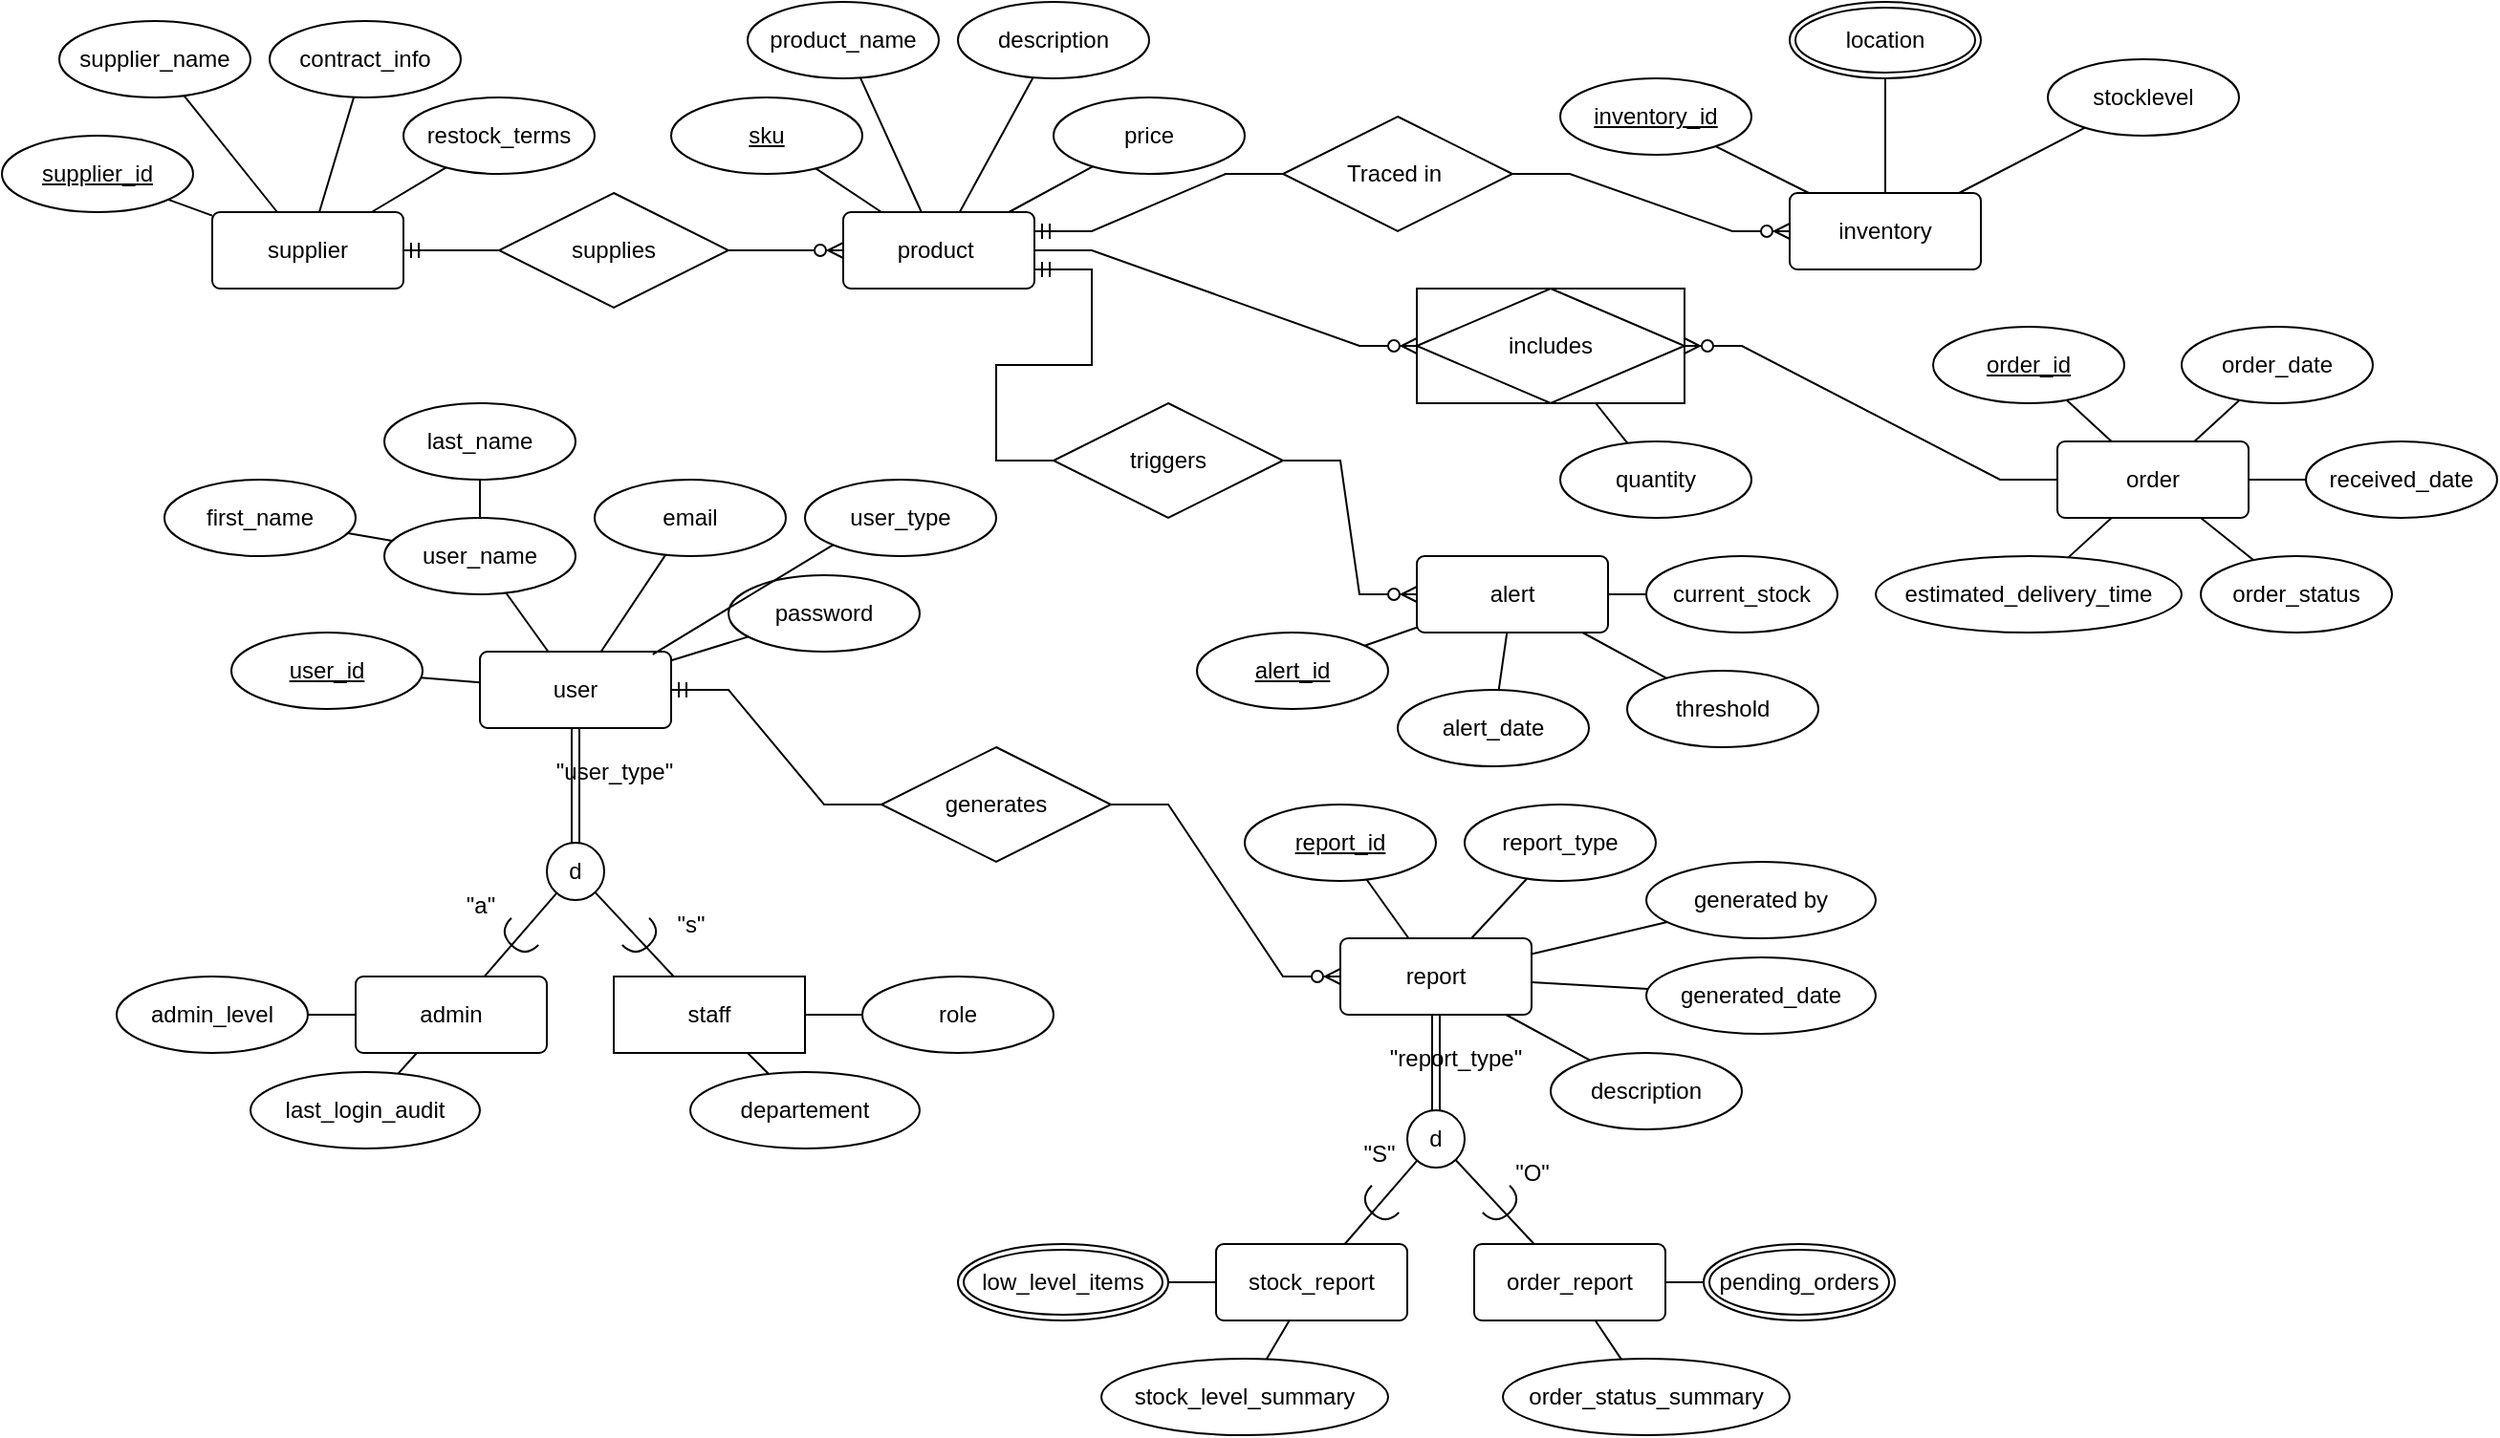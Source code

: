 <mxfile version="26.2.14" pages="2">
  <diagram id="R2lEEEUBdFMjLlhIrx00" name="Page-1">
    <mxGraphModel dx="1042" dy="562" grid="1" gridSize="10" guides="1" tooltips="1" connect="1" arrows="1" fold="1" page="1" pageScale="1" pageWidth="850" pageHeight="1100" math="0" shadow="0" extFonts="Permanent Marker^https://fonts.googleapis.com/css?family=Permanent+Marker">
      <root>
        <mxCell id="0" />
        <mxCell id="1" parent="0" />
        <mxCell id="kpRRObtWZ08FrJw_qzPq-1" value="product&amp;nbsp;" style="rounded=1;arcSize=10;whiteSpace=wrap;html=1;align=center;" parent="1" vertex="1">
          <mxGeometry x="680" y="220" width="100" height="40" as="geometry" />
        </mxCell>
        <mxCell id="kpRRObtWZ08FrJw_qzPq-3" value="product_name" style="ellipse;whiteSpace=wrap;html=1;align=center;" parent="1" vertex="1">
          <mxGeometry x="630" y="110" width="100" height="40" as="geometry" />
        </mxCell>
        <mxCell id="kpRRObtWZ08FrJw_qzPq-7" value="" style="endArrow=none;html=1;rounded=0;" parent="1" source="kpRRObtWZ08FrJw_qzPq-1" target="kpRRObtWZ08FrJw_qzPq-3" edge="1">
          <mxGeometry relative="1" as="geometry">
            <mxPoint x="750" y="390" as="sourcePoint" />
            <mxPoint x="910" y="390" as="targetPoint" />
          </mxGeometry>
        </mxCell>
        <mxCell id="kpRRObtWZ08FrJw_qzPq-9" value="description" style="ellipse;whiteSpace=wrap;html=1;align=center;" parent="1" vertex="1">
          <mxGeometry x="740" y="110" width="100" height="40" as="geometry" />
        </mxCell>
        <mxCell id="kpRRObtWZ08FrJw_qzPq-10" value="" style="endArrow=none;html=1;rounded=0;" parent="1" source="kpRRObtWZ08FrJw_qzPq-1" target="kpRRObtWZ08FrJw_qzPq-9" edge="1">
          <mxGeometry relative="1" as="geometry">
            <mxPoint x="860" y="360" as="sourcePoint" />
            <mxPoint x="1020" y="360" as="targetPoint" />
          </mxGeometry>
        </mxCell>
        <mxCell id="kpRRObtWZ08FrJw_qzPq-11" value="price" style="ellipse;whiteSpace=wrap;html=1;align=center;" parent="1" vertex="1">
          <mxGeometry x="790" y="160" width="100" height="40" as="geometry" />
        </mxCell>
        <mxCell id="kpRRObtWZ08FrJw_qzPq-12" value="" style="endArrow=none;html=1;rounded=0;" parent="1" source="kpRRObtWZ08FrJw_qzPq-1" target="kpRRObtWZ08FrJw_qzPq-11" edge="1">
          <mxGeometry relative="1" as="geometry">
            <mxPoint x="880" y="350" as="sourcePoint" />
            <mxPoint x="1040" y="350" as="targetPoint" />
          </mxGeometry>
        </mxCell>
        <mxCell id="kpRRObtWZ08FrJw_qzPq-13" value="inventory" style="rounded=1;arcSize=10;whiteSpace=wrap;html=1;align=center;" parent="1" vertex="1">
          <mxGeometry x="1175" y="210" width="100" height="40" as="geometry" />
        </mxCell>
        <mxCell id="kpRRObtWZ08FrJw_qzPq-14" value="inventory_id" style="ellipse;whiteSpace=wrap;html=1;align=center;fontStyle=4;" parent="1" vertex="1">
          <mxGeometry x="1055" y="150" width="100" height="40" as="geometry" />
        </mxCell>
        <mxCell id="kpRRObtWZ08FrJw_qzPq-15" value="" style="endArrow=none;html=1;rounded=0;" parent="1" source="kpRRObtWZ08FrJw_qzPq-13" target="kpRRObtWZ08FrJw_qzPq-14" edge="1">
          <mxGeometry relative="1" as="geometry">
            <mxPoint x="975" y="330" as="sourcePoint" />
            <mxPoint x="1135" y="330" as="targetPoint" />
          </mxGeometry>
        </mxCell>
        <mxCell id="kpRRObtWZ08FrJw_qzPq-16" value="location" style="ellipse;shape=doubleEllipse;margin=3;whiteSpace=wrap;html=1;align=center;" parent="1" vertex="1">
          <mxGeometry x="1175" y="110" width="100" height="40" as="geometry" />
        </mxCell>
        <mxCell id="kpRRObtWZ08FrJw_qzPq-17" value="" style="endArrow=none;html=1;rounded=0;" parent="1" source="kpRRObtWZ08FrJw_qzPq-13" target="kpRRObtWZ08FrJw_qzPq-16" edge="1">
          <mxGeometry relative="1" as="geometry">
            <mxPoint x="905" y="320" as="sourcePoint" />
            <mxPoint x="1065" y="320" as="targetPoint" />
          </mxGeometry>
        </mxCell>
        <mxCell id="kpRRObtWZ08FrJw_qzPq-18" value="stocklevel" style="ellipse;whiteSpace=wrap;html=1;align=center;" parent="1" vertex="1">
          <mxGeometry x="1310" y="140" width="100" height="40" as="geometry" />
        </mxCell>
        <mxCell id="kpRRObtWZ08FrJw_qzPq-19" value="" style="endArrow=none;html=1;rounded=0;" parent="1" source="kpRRObtWZ08FrJw_qzPq-13" target="kpRRObtWZ08FrJw_qzPq-18" edge="1">
          <mxGeometry relative="1" as="geometry">
            <mxPoint x="1095" y="330" as="sourcePoint" />
            <mxPoint x="1365" y="160" as="targetPoint" />
          </mxGeometry>
        </mxCell>
        <mxCell id="kpRRObtWZ08FrJw_qzPq-20" value="supplier" style="rounded=1;arcSize=10;whiteSpace=wrap;html=1;align=center;" parent="1" vertex="1">
          <mxGeometry x="350" y="220" width="100" height="40" as="geometry" />
        </mxCell>
        <mxCell id="kpRRObtWZ08FrJw_qzPq-21" value="supplier_id" style="ellipse;whiteSpace=wrap;html=1;align=center;fontStyle=4;" parent="1" vertex="1">
          <mxGeometry x="240" y="180" width="100" height="40" as="geometry" />
        </mxCell>
        <mxCell id="kpRRObtWZ08FrJw_qzPq-22" value="supplier_name" style="ellipse;whiteSpace=wrap;html=1;align=center;" parent="1" vertex="1">
          <mxGeometry x="270" y="120" width="100" height="40" as="geometry" />
        </mxCell>
        <mxCell id="kpRRObtWZ08FrJw_qzPq-24" value="contract_info" style="ellipse;whiteSpace=wrap;html=1;align=center;" parent="1" vertex="1">
          <mxGeometry x="380" y="120" width="100" height="40" as="geometry" />
        </mxCell>
        <mxCell id="kpRRObtWZ08FrJw_qzPq-25" value="" style="endArrow=none;html=1;rounded=0;" parent="1" source="kpRRObtWZ08FrJw_qzPq-20" target="kpRRObtWZ08FrJw_qzPq-24" edge="1">
          <mxGeometry relative="1" as="geometry">
            <mxPoint x="430" y="310" as="sourcePoint" />
            <mxPoint x="590" y="310" as="targetPoint" />
          </mxGeometry>
        </mxCell>
        <mxCell id="kpRRObtWZ08FrJw_qzPq-26" value="" style="endArrow=none;html=1;rounded=0;" parent="1" source="kpRRObtWZ08FrJw_qzPq-20" target="kpRRObtWZ08FrJw_qzPq-22" edge="1">
          <mxGeometry relative="1" as="geometry">
            <mxPoint x="430" y="310" as="sourcePoint" />
            <mxPoint x="356" y="233" as="targetPoint" />
          </mxGeometry>
        </mxCell>
        <mxCell id="kpRRObtWZ08FrJw_qzPq-28" value="" style="endArrow=none;html=1;rounded=0;" parent="1" source="kpRRObtWZ08FrJw_qzPq-20" target="kpRRObtWZ08FrJw_qzPq-21" edge="1">
          <mxGeometry relative="1" as="geometry">
            <mxPoint x="410" y="320" as="sourcePoint" />
            <mxPoint x="570" y="320" as="targetPoint" />
          </mxGeometry>
        </mxCell>
        <mxCell id="kpRRObtWZ08FrJw_qzPq-31" value="restock_terms" style="ellipse;whiteSpace=wrap;html=1;align=center;" parent="1" vertex="1">
          <mxGeometry x="450" y="160" width="100" height="40" as="geometry" />
        </mxCell>
        <mxCell id="kpRRObtWZ08FrJw_qzPq-32" value="" style="endArrow=none;html=1;rounded=0;" parent="1" source="kpRRObtWZ08FrJw_qzPq-20" target="kpRRObtWZ08FrJw_qzPq-31" edge="1">
          <mxGeometry relative="1" as="geometry">
            <mxPoint x="610" y="270" as="sourcePoint" />
            <mxPoint x="770" y="270" as="targetPoint" />
          </mxGeometry>
        </mxCell>
        <mxCell id="kpRRObtWZ08FrJw_qzPq-33" value="order" style="rounded=1;arcSize=10;whiteSpace=wrap;html=1;align=center;" parent="1" vertex="1">
          <mxGeometry x="1315" y="340" width="100" height="40" as="geometry" />
        </mxCell>
        <mxCell id="kpRRObtWZ08FrJw_qzPq-34" value="order_id" style="ellipse;whiteSpace=wrap;html=1;align=center;fontStyle=4;" parent="1" vertex="1">
          <mxGeometry x="1250" y="280" width="100" height="40" as="geometry" />
        </mxCell>
        <mxCell id="kpRRObtWZ08FrJw_qzPq-38" value="order_status" style="ellipse;whiteSpace=wrap;html=1;align=center;" parent="1" vertex="1">
          <mxGeometry x="1390" y="400" width="100" height="40" as="geometry" />
        </mxCell>
        <mxCell id="kpRRObtWZ08FrJw_qzPq-48" value="" style="endArrow=none;html=1;rounded=0;" parent="1" source="kpRRObtWZ08FrJw_qzPq-33" target="kpRRObtWZ08FrJw_qzPq-38" edge="1">
          <mxGeometry relative="1" as="geometry">
            <mxPoint x="1405" y="370" as="sourcePoint" />
            <mxPoint x="1565" y="370" as="targetPoint" />
          </mxGeometry>
        </mxCell>
        <mxCell id="kpRRObtWZ08FrJw_qzPq-49" value="" style="endArrow=none;html=1;rounded=0;" parent="1" source="kpRRObtWZ08FrJw_qzPq-33" target="kpRRObtWZ08FrJw_qzPq-34" edge="1">
          <mxGeometry relative="1" as="geometry">
            <mxPoint x="1085" y="440" as="sourcePoint" />
            <mxPoint x="1245" y="440" as="targetPoint" />
          </mxGeometry>
        </mxCell>
        <mxCell id="kpRRObtWZ08FrJw_qzPq-52" value="received_date" style="ellipse;whiteSpace=wrap;html=1;align=center;" parent="1" vertex="1">
          <mxGeometry x="1445" y="340" width="100" height="40" as="geometry" />
        </mxCell>
        <mxCell id="kpRRObtWZ08FrJw_qzPq-53" value="" style="endArrow=none;html=1;rounded=0;" parent="1" source="kpRRObtWZ08FrJw_qzPq-33" target="kpRRObtWZ08FrJw_qzPq-52" edge="1">
          <mxGeometry relative="1" as="geometry">
            <mxPoint x="1445" y="380" as="sourcePoint" />
            <mxPoint x="1605" y="380" as="targetPoint" />
          </mxGeometry>
        </mxCell>
        <mxCell id="kpRRObtWZ08FrJw_qzPq-54" value="user" style="rounded=1;arcSize=10;whiteSpace=wrap;html=1;align=center;" parent="1" vertex="1">
          <mxGeometry x="490" y="450" width="100" height="40" as="geometry" />
        </mxCell>
        <mxCell id="kpRRObtWZ08FrJw_qzPq-56" value="user_id" style="ellipse;whiteSpace=wrap;html=1;align=center;fontStyle=4;" parent="1" vertex="1">
          <mxGeometry x="360" y="440" width="100" height="40" as="geometry" />
        </mxCell>
        <mxCell id="kpRRObtWZ08FrJw_qzPq-57" value="" style="endArrow=none;html=1;rounded=0;" parent="1" source="kpRRObtWZ08FrJw_qzPq-56" target="kpRRObtWZ08FrJw_qzPq-54" edge="1">
          <mxGeometry relative="1" as="geometry">
            <mxPoint x="620" y="440" as="sourcePoint" />
            <mxPoint x="780" y="440" as="targetPoint" />
          </mxGeometry>
        </mxCell>
        <mxCell id="kpRRObtWZ08FrJw_qzPq-58" value="user_name" style="ellipse;whiteSpace=wrap;html=1;align=center;" parent="1" vertex="1">
          <mxGeometry x="440" y="380" width="100" height="40" as="geometry" />
        </mxCell>
        <mxCell id="kpRRObtWZ08FrJw_qzPq-59" value="" style="endArrow=none;html=1;rounded=0;" parent="1" source="kpRRObtWZ08FrJw_qzPq-58" target="kpRRObtWZ08FrJw_qzPq-54" edge="1">
          <mxGeometry relative="1" as="geometry">
            <mxPoint x="650" y="470" as="sourcePoint" />
            <mxPoint x="810" y="470" as="targetPoint" />
          </mxGeometry>
        </mxCell>
        <mxCell id="kpRRObtWZ08FrJw_qzPq-60" value="password" style="ellipse;whiteSpace=wrap;html=1;align=center;" parent="1" vertex="1">
          <mxGeometry x="620" y="410" width="100" height="40" as="geometry" />
        </mxCell>
        <mxCell id="kpRRObtWZ08FrJw_qzPq-61" value="email" style="ellipse;whiteSpace=wrap;html=1;align=center;" parent="1" vertex="1">
          <mxGeometry x="550" y="360" width="100" height="40" as="geometry" />
        </mxCell>
        <mxCell id="l2vwDNHAZ3m9Iv81QIwt-1" value="" style="endArrow=none;html=1;rounded=0;" parent="1" source="kpRRObtWZ08FrJw_qzPq-54" target="kpRRObtWZ08FrJw_qzPq-61" edge="1">
          <mxGeometry relative="1" as="geometry">
            <mxPoint x="620" y="550" as="sourcePoint" />
            <mxPoint x="780" y="550" as="targetPoint" />
          </mxGeometry>
        </mxCell>
        <mxCell id="l2vwDNHAZ3m9Iv81QIwt-2" value="" style="endArrow=none;html=1;rounded=0;" parent="1" source="kpRRObtWZ08FrJw_qzPq-54" target="kpRRObtWZ08FrJw_qzPq-60" edge="1">
          <mxGeometry relative="1" as="geometry">
            <mxPoint x="710" y="510" as="sourcePoint" />
            <mxPoint x="870" y="510" as="targetPoint" />
          </mxGeometry>
        </mxCell>
        <mxCell id="l2vwDNHAZ3m9Iv81QIwt-3" value="supplies" style="shape=rhombus;perimeter=rhombusPerimeter;whiteSpace=wrap;html=1;align=center;" parent="1" vertex="1">
          <mxGeometry x="500" y="210" width="120" height="60" as="geometry" />
        </mxCell>
        <mxCell id="l2vwDNHAZ3m9Iv81QIwt-6" value="Traced in&amp;nbsp;" style="shape=rhombus;perimeter=rhombusPerimeter;whiteSpace=wrap;html=1;align=center;" parent="1" vertex="1">
          <mxGeometry x="910" y="170" width="120" height="60" as="geometry" />
        </mxCell>
        <mxCell id="l2vwDNHAZ3m9Iv81QIwt-9" style="edgeStyle=orthogonalEdgeStyle;rounded=0;orthogonalLoop=1;jettySize=auto;html=1;exitX=0.5;exitY=1;exitDx=0;exitDy=0;" parent="1" source="l2vwDNHAZ3m9Iv81QIwt-3" target="l2vwDNHAZ3m9Iv81QIwt-3" edge="1">
          <mxGeometry relative="1" as="geometry" />
        </mxCell>
        <mxCell id="l2vwDNHAZ3m9Iv81QIwt-10" value="" style="edgeStyle=entityRelationEdgeStyle;fontSize=12;html=1;endArrow=ERmandOne;rounded=0;" parent="1" source="l2vwDNHAZ3m9Iv81QIwt-3" target="kpRRObtWZ08FrJw_qzPq-20" edge="1">
          <mxGeometry width="100" height="100" relative="1" as="geometry">
            <mxPoint x="850" y="590" as="sourcePoint" />
            <mxPoint x="950" y="490" as="targetPoint" />
          </mxGeometry>
        </mxCell>
        <mxCell id="l2vwDNHAZ3m9Iv81QIwt-11" value="" style="edgeStyle=entityRelationEdgeStyle;fontSize=12;html=1;endArrow=ERzeroToMany;endFill=1;rounded=0;" parent="1" source="l2vwDNHAZ3m9Iv81QIwt-6" target="kpRRObtWZ08FrJw_qzPq-13" edge="1">
          <mxGeometry width="100" height="100" relative="1" as="geometry">
            <mxPoint x="860" y="630" as="sourcePoint" />
            <mxPoint x="960" y="470" as="targetPoint" />
          </mxGeometry>
        </mxCell>
        <mxCell id="l2vwDNHAZ3m9Iv81QIwt-12" value="" style="edgeStyle=entityRelationEdgeStyle;fontSize=12;html=1;endArrow=ERmandOne;rounded=0;entryX=1;entryY=0.25;entryDx=0;entryDy=0;" parent="1" source="l2vwDNHAZ3m9Iv81QIwt-6" target="kpRRObtWZ08FrJw_qzPq-1" edge="1">
          <mxGeometry width="100" height="100" relative="1" as="geometry">
            <mxPoint x="1010" y="380" as="sourcePoint" />
            <mxPoint x="1110" y="280" as="targetPoint" />
          </mxGeometry>
        </mxCell>
        <mxCell id="l2vwDNHAZ3m9Iv81QIwt-13" value="" style="edgeStyle=entityRelationEdgeStyle;fontSize=12;html=1;endArrow=ERzeroToMany;endFill=1;rounded=0;" parent="1" source="l2vwDNHAZ3m9Iv81QIwt-3" target="kpRRObtWZ08FrJw_qzPq-1" edge="1">
          <mxGeometry width="100" height="100" relative="1" as="geometry">
            <mxPoint x="670" y="440" as="sourcePoint" />
            <mxPoint x="670" y="260" as="targetPoint" />
            <Array as="points">
              <mxPoint x="890" y="330" />
              <mxPoint x="820" y="470" />
              <mxPoint x="940" y="400" />
              <mxPoint x="940" y="410" />
              <mxPoint x="940" y="400" />
              <mxPoint x="980" y="410" />
            </Array>
          </mxGeometry>
        </mxCell>
        <mxCell id="l2vwDNHAZ3m9Iv81QIwt-17" value="alert" style="rounded=1;arcSize=10;whiteSpace=wrap;html=1;align=center;" parent="1" vertex="1">
          <mxGeometry x="980" y="400" width="100" height="40" as="geometry" />
        </mxCell>
        <mxCell id="l2vwDNHAZ3m9Iv81QIwt-18" value="alert_id" style="ellipse;whiteSpace=wrap;html=1;align=center;fontStyle=4;" parent="1" vertex="1">
          <mxGeometry x="865" y="440" width="100" height="40" as="geometry" />
        </mxCell>
        <mxCell id="l2vwDNHAZ3m9Iv81QIwt-21" value="threshold" style="ellipse;whiteSpace=wrap;html=1;align=center;" parent="1" vertex="1">
          <mxGeometry x="1090" y="460" width="100" height="40" as="geometry" />
        </mxCell>
        <mxCell id="l2vwDNHAZ3m9Iv81QIwt-22" value="current_stock" style="ellipse;whiteSpace=wrap;html=1;align=center;" parent="1" vertex="1">
          <mxGeometry x="1100" y="400" width="100" height="40" as="geometry" />
        </mxCell>
        <mxCell id="l2vwDNHAZ3m9Iv81QIwt-23" value="alert_date" style="ellipse;whiteSpace=wrap;html=1;align=center;" parent="1" vertex="1">
          <mxGeometry x="970" y="470" width="100" height="40" as="geometry" />
        </mxCell>
        <mxCell id="l2vwDNHAZ3m9Iv81QIwt-24" value="" style="endArrow=none;html=1;rounded=0;" parent="1" source="l2vwDNHAZ3m9Iv81QIwt-17" target="l2vwDNHAZ3m9Iv81QIwt-18" edge="1">
          <mxGeometry relative="1" as="geometry">
            <mxPoint x="910" y="850" as="sourcePoint" />
            <mxPoint x="1070" y="850" as="targetPoint" />
          </mxGeometry>
        </mxCell>
        <mxCell id="rQYjpmwEcJuEr7hz6L8J-1" value="" style="endArrow=none;html=1;rounded=0;" parent="1" source="l2vwDNHAZ3m9Iv81QIwt-17" target="l2vwDNHAZ3m9Iv81QIwt-21" edge="1">
          <mxGeometry relative="1" as="geometry">
            <mxPoint x="850" y="870" as="sourcePoint" />
            <mxPoint x="1010" y="870" as="targetPoint" />
          </mxGeometry>
        </mxCell>
        <mxCell id="rQYjpmwEcJuEr7hz6L8J-2" value="" style="endArrow=none;html=1;rounded=0;" parent="1" source="l2vwDNHAZ3m9Iv81QIwt-17" target="l2vwDNHAZ3m9Iv81QIwt-22" edge="1">
          <mxGeometry relative="1" as="geometry">
            <mxPoint x="1220" y="880" as="sourcePoint" />
            <mxPoint x="1380" y="880" as="targetPoint" />
          </mxGeometry>
        </mxCell>
        <mxCell id="rQYjpmwEcJuEr7hz6L8J-3" value="" style="endArrow=none;html=1;rounded=0;" parent="1" source="l2vwDNHAZ3m9Iv81QIwt-17" target="l2vwDNHAZ3m9Iv81QIwt-23" edge="1">
          <mxGeometry relative="1" as="geometry">
            <mxPoint x="1220" y="890" as="sourcePoint" />
            <mxPoint x="1380" y="890" as="targetPoint" />
          </mxGeometry>
        </mxCell>
        <mxCell id="rQYjpmwEcJuEr7hz6L8J-4" value="report" style="rounded=1;arcSize=10;whiteSpace=wrap;html=1;align=center;" parent="1" vertex="1">
          <mxGeometry x="940" y="600" width="100" height="40" as="geometry" />
        </mxCell>
        <mxCell id="rQYjpmwEcJuEr7hz6L8J-5" value="report_id" style="ellipse;whiteSpace=wrap;html=1;align=center;fontStyle=4;" parent="1" vertex="1">
          <mxGeometry x="890" y="530" width="100" height="40" as="geometry" />
        </mxCell>
        <mxCell id="rQYjpmwEcJuEr7hz6L8J-7" value="report_type" style="ellipse;whiteSpace=wrap;html=1;align=center;" parent="1" vertex="1">
          <mxGeometry x="1005" y="530" width="100" height="40" as="geometry" />
        </mxCell>
        <mxCell id="rQYjpmwEcJuEr7hz6L8J-8" value="" style="endArrow=none;html=1;rounded=0;" parent="1" source="rQYjpmwEcJuEr7hz6L8J-4" target="rQYjpmwEcJuEr7hz6L8J-5" edge="1">
          <mxGeometry relative="1" as="geometry">
            <mxPoint x="480" y="700" as="sourcePoint" />
            <mxPoint x="640" y="700" as="targetPoint" />
          </mxGeometry>
        </mxCell>
        <mxCell id="rQYjpmwEcJuEr7hz6L8J-9" value="" style="endArrow=none;html=1;rounded=0;" parent="1" source="rQYjpmwEcJuEr7hz6L8J-4" target="rQYjpmwEcJuEr7hz6L8J-7" edge="1">
          <mxGeometry relative="1" as="geometry">
            <mxPoint x="620" y="770" as="sourcePoint" />
            <mxPoint x="780" y="770" as="targetPoint" />
          </mxGeometry>
        </mxCell>
        <mxCell id="rQYjpmwEcJuEr7hz6L8J-10" value="generated by" style="ellipse;whiteSpace=wrap;html=1;align=center;" parent="1" vertex="1">
          <mxGeometry x="1100" y="560" width="120" height="40" as="geometry" />
        </mxCell>
        <mxCell id="rQYjpmwEcJuEr7hz6L8J-11" value="" style="endArrow=none;html=1;rounded=0;" parent="1" source="rQYjpmwEcJuEr7hz6L8J-4" target="rQYjpmwEcJuEr7hz6L8J-10" edge="1">
          <mxGeometry relative="1" as="geometry">
            <mxPoint x="1355" y="820" as="sourcePoint" />
            <mxPoint x="850" y="760" as="targetPoint" />
          </mxGeometry>
        </mxCell>
        <mxCell id="rQYjpmwEcJuEr7hz6L8J-15" value="" style="endArrow=none;html=1;rounded=0;" parent="1" source="rQYjpmwEcJuEr7hz6L8J-4" target="rQYjpmwEcJuEr7hz6L8J-14" edge="1">
          <mxGeometry relative="1" as="geometry">
            <mxPoint x="780" y="730" as="sourcePoint" />
            <mxPoint x="940" y="730" as="targetPoint" />
          </mxGeometry>
        </mxCell>
        <mxCell id="rQYjpmwEcJuEr7hz6L8J-16" value="description" style="ellipse;whiteSpace=wrap;html=1;align=center;" parent="1" vertex="1">
          <mxGeometry x="1050" y="660" width="100" height="40" as="geometry" />
        </mxCell>
        <mxCell id="rQYjpmwEcJuEr7hz6L8J-18" value="sku" style="ellipse;whiteSpace=wrap;html=1;align=center;fontStyle=4;" parent="1" vertex="1">
          <mxGeometry x="590" y="160" width="100" height="40" as="geometry" />
        </mxCell>
        <mxCell id="rQYjpmwEcJuEr7hz6L8J-19" value="triggers" style="shape=rhombus;perimeter=rhombusPerimeter;whiteSpace=wrap;html=1;align=center;" parent="1" vertex="1">
          <mxGeometry x="790" y="320" width="120" height="60" as="geometry" />
        </mxCell>
        <mxCell id="rQYjpmwEcJuEr7hz6L8J-20" value="" style="edgeStyle=entityRelationEdgeStyle;fontSize=12;html=1;endArrow=ERzeroToMany;endFill=1;rounded=0;" parent="1" source="rQYjpmwEcJuEr7hz6L8J-19" target="l2vwDNHAZ3m9Iv81QIwt-17" edge="1">
          <mxGeometry width="100" height="100" relative="1" as="geometry">
            <mxPoint x="800" y="830" as="sourcePoint" />
            <mxPoint x="900" y="730" as="targetPoint" />
          </mxGeometry>
        </mxCell>
        <mxCell id="rQYjpmwEcJuEr7hz6L8J-21" value="" style="edgeStyle=entityRelationEdgeStyle;fontSize=12;html=1;endArrow=ERmandOne;rounded=0;exitX=0;exitY=0.5;exitDx=0;exitDy=0;entryX=1;entryY=0.75;entryDx=0;entryDy=0;" parent="1" source="rQYjpmwEcJuEr7hz6L8J-19" target="kpRRObtWZ08FrJw_qzPq-1" edge="1">
          <mxGeometry width="100" height="100" relative="1" as="geometry">
            <mxPoint x="820" y="840" as="sourcePoint" />
            <mxPoint x="790" y="270" as="targetPoint" />
          </mxGeometry>
        </mxCell>
        <mxCell id="rQYjpmwEcJuEr7hz6L8J-23" value="generates" style="shape=rhombus;perimeter=rhombusPerimeter;whiteSpace=wrap;html=1;align=center;" parent="1" vertex="1">
          <mxGeometry x="700" y="500" width="120" height="60" as="geometry" />
        </mxCell>
        <mxCell id="rQYjpmwEcJuEr7hz6L8J-24" value="" style="edgeStyle=entityRelationEdgeStyle;fontSize=12;html=1;endArrow=ERzeroToMany;endFill=1;rounded=0;entryX=0;entryY=0.5;entryDx=0;entryDy=0;exitX=1;exitY=0.5;exitDx=0;exitDy=0;" parent="1" source="rQYjpmwEcJuEr7hz6L8J-23" target="rQYjpmwEcJuEr7hz6L8J-4" edge="1">
          <mxGeometry width="100" height="100" relative="1" as="geometry">
            <mxPoint x="930" y="960" as="sourcePoint" />
            <mxPoint x="1390" y="1050" as="targetPoint" />
          </mxGeometry>
        </mxCell>
        <mxCell id="rQYjpmwEcJuEr7hz6L8J-25" value="" style="edgeStyle=entityRelationEdgeStyle;fontSize=12;html=1;endArrow=ERmandOne;rounded=0;" parent="1" source="rQYjpmwEcJuEr7hz6L8J-23" target="kpRRObtWZ08FrJw_qzPq-54" edge="1">
          <mxGeometry width="100" height="100" relative="1" as="geometry">
            <mxPoint x="780" y="520" as="sourcePoint" />
            <mxPoint x="930" y="820" as="targetPoint" />
            <Array as="points">
              <mxPoint x="860" y="590" />
            </Array>
          </mxGeometry>
        </mxCell>
        <mxCell id="rQYjpmwEcJuEr7hz6L8J-26" value="order_date" style="ellipse;whiteSpace=wrap;html=1;align=center;" parent="1" vertex="1">
          <mxGeometry x="1380" y="280" width="100" height="40" as="geometry" />
        </mxCell>
        <mxCell id="rQYjpmwEcJuEr7hz6L8J-27" value="estimated_delivery_time" style="ellipse;whiteSpace=wrap;html=1;align=center;rotation=0;" parent="1" vertex="1">
          <mxGeometry x="1220" y="400" width="160" height="40" as="geometry" />
        </mxCell>
        <mxCell id="rQYjpmwEcJuEr7hz6L8J-14" value="generated_date" style="ellipse;whiteSpace=wrap;html=1;align=center;" parent="1" vertex="1">
          <mxGeometry x="1100" y="610" width="120" height="40" as="geometry" />
        </mxCell>
        <mxCell id="rQYjpmwEcJuEr7hz6L8J-34" value="" style="endArrow=none;html=1;rounded=0;" parent="1" source="rQYjpmwEcJuEr7hz6L8J-16" target="rQYjpmwEcJuEr7hz6L8J-4" edge="1">
          <mxGeometry relative="1" as="geometry">
            <mxPoint x="1030" y="790" as="sourcePoint" />
            <mxPoint x="1190" y="790" as="targetPoint" />
          </mxGeometry>
        </mxCell>
        <mxCell id="rQYjpmwEcJuEr7hz6L8J-35" value="admin" style="rounded=1;arcSize=10;whiteSpace=wrap;html=1;align=center;" parent="1" vertex="1">
          <mxGeometry x="425" y="620" width="100" height="40" as="geometry" />
        </mxCell>
        <mxCell id="rQYjpmwEcJuEr7hz6L8J-36" value="staff" style="whiteSpace=wrap;html=1;align=center;" parent="1" vertex="1">
          <mxGeometry x="560" y="620" width="100" height="40" as="geometry" />
        </mxCell>
        <mxCell id="rQYjpmwEcJuEr7hz6L8J-41" value="d" style="ellipse;whiteSpace=wrap;html=1;aspect=fixed;" parent="1" vertex="1">
          <mxGeometry x="525" y="550" width="30" height="30" as="geometry" />
        </mxCell>
        <mxCell id="rQYjpmwEcJuEr7hz6L8J-43" value="" style="endArrow=none;html=1;rounded=0;" parent="1" source="rQYjpmwEcJuEr7hz6L8J-36" target="rQYjpmwEcJuEr7hz6L8J-41" edge="1">
          <mxGeometry width="50" height="50" relative="1" as="geometry">
            <mxPoint x="610" y="640" as="sourcePoint" />
            <mxPoint x="660" y="590" as="targetPoint" />
          </mxGeometry>
        </mxCell>
        <mxCell id="rQYjpmwEcJuEr7hz6L8J-44" value="admin_level" style="ellipse;whiteSpace=wrap;html=1;align=center;" parent="1" vertex="1">
          <mxGeometry x="300" y="620" width="100" height="40" as="geometry" />
        </mxCell>
        <mxCell id="rQYjpmwEcJuEr7hz6L8J-45" value="" style="endArrow=none;html=1;rounded=0;" parent="1" source="rQYjpmwEcJuEr7hz6L8J-44" target="rQYjpmwEcJuEr7hz6L8J-35" edge="1">
          <mxGeometry relative="1" as="geometry">
            <mxPoint x="580" y="700" as="sourcePoint" />
            <mxPoint x="740" y="700" as="targetPoint" />
          </mxGeometry>
        </mxCell>
        <mxCell id="rQYjpmwEcJuEr7hz6L8J-46" value="last_login_audit" style="ellipse;whiteSpace=wrap;html=1;align=center;" parent="1" vertex="1">
          <mxGeometry x="370" y="670" width="120" height="40" as="geometry" />
        </mxCell>
        <mxCell id="rQYjpmwEcJuEr7hz6L8J-47" value="" style="endArrow=none;html=1;rounded=0;" parent="1" source="rQYjpmwEcJuEr7hz6L8J-46" target="rQYjpmwEcJuEr7hz6L8J-35" edge="1">
          <mxGeometry relative="1" as="geometry">
            <mxPoint x="590" y="720" as="sourcePoint" />
            <mxPoint x="510" y="670" as="targetPoint" />
          </mxGeometry>
        </mxCell>
        <mxCell id="rQYjpmwEcJuEr7hz6L8J-48" value="departement" style="ellipse;whiteSpace=wrap;html=1;align=center;" parent="1" vertex="1">
          <mxGeometry x="600" y="670" width="120" height="40" as="geometry" />
        </mxCell>
        <mxCell id="rQYjpmwEcJuEr7hz6L8J-49" value="role" style="ellipse;whiteSpace=wrap;html=1;align=center;" parent="1" vertex="1">
          <mxGeometry x="690" y="620" width="100" height="40" as="geometry" />
        </mxCell>
        <mxCell id="rQYjpmwEcJuEr7hz6L8J-51" value="" style="endArrow=none;html=1;rounded=0;" parent="1" source="rQYjpmwEcJuEr7hz6L8J-48" target="rQYjpmwEcJuEr7hz6L8J-36" edge="1">
          <mxGeometry relative="1" as="geometry">
            <mxPoint x="640" y="740" as="sourcePoint" />
            <mxPoint x="770" y="700" as="targetPoint" />
          </mxGeometry>
        </mxCell>
        <mxCell id="rQYjpmwEcJuEr7hz6L8J-52" value="" style="endArrow=none;html=1;rounded=0;" parent="1" source="rQYjpmwEcJuEr7hz6L8J-49" target="rQYjpmwEcJuEr7hz6L8J-36" edge="1">
          <mxGeometry relative="1" as="geometry">
            <mxPoint x="730" y="700" as="sourcePoint" />
            <mxPoint x="890" y="700" as="targetPoint" />
          </mxGeometry>
        </mxCell>
        <mxCell id="rQYjpmwEcJuEr7hz6L8J-64" value="" style="endArrow=none;html=1;rounded=0;" parent="1" source="rQYjpmwEcJuEr7hz6L8J-35" target="rQYjpmwEcJuEr7hz6L8J-41" edge="1">
          <mxGeometry relative="1" as="geometry">
            <mxPoint x="493.4" y="625.7" as="sourcePoint" />
            <mxPoint x="542.193" y="574.307" as="targetPoint" />
          </mxGeometry>
        </mxCell>
        <mxCell id="rQYjpmwEcJuEr7hz6L8J-83" value="" style="shape=requiredInterface;html=1;verticalLabelPosition=bottom;sketch=0;rotation=135;" parent="1" vertex="1">
          <mxGeometry x="955" y="730" width="10" height="20" as="geometry" />
        </mxCell>
        <mxCell id="rQYjpmwEcJuEr7hz6L8J-86" value="d" style="ellipse;whiteSpace=wrap;html=1;aspect=fixed;" parent="1" vertex="1">
          <mxGeometry x="975" y="690" width="30" height="30" as="geometry" />
        </mxCell>
        <mxCell id="rQYjpmwEcJuEr7hz6L8J-91" value="stock_report" style="rounded=1;arcSize=10;whiteSpace=wrap;html=1;align=center;" parent="1" vertex="1">
          <mxGeometry x="875" y="760" width="100" height="40" as="geometry" />
        </mxCell>
        <mxCell id="rQYjpmwEcJuEr7hz6L8J-92" value="order_report" style="rounded=1;arcSize=10;whiteSpace=wrap;html=1;align=center;" parent="1" vertex="1">
          <mxGeometry x="1010" y="760" width="100" height="40" as="geometry" />
        </mxCell>
        <mxCell id="rQYjpmwEcJuEr7hz6L8J-94" value="" style="endArrow=none;html=1;rounded=0;" parent="1" source="rQYjpmwEcJuEr7hz6L8J-91" target="rQYjpmwEcJuEr7hz6L8J-86" edge="1">
          <mxGeometry relative="1" as="geometry">
            <mxPoint x="655" y="850" as="sourcePoint" />
            <mxPoint x="815" y="850" as="targetPoint" />
          </mxGeometry>
        </mxCell>
        <mxCell id="rQYjpmwEcJuEr7hz6L8J-95" value="" style="endArrow=none;html=1;rounded=0;" parent="1" source="rQYjpmwEcJuEr7hz6L8J-92" target="rQYjpmwEcJuEr7hz6L8J-86" edge="1">
          <mxGeometry relative="1" as="geometry">
            <mxPoint x="915" y="900" as="sourcePoint" />
            <mxPoint x="1075" y="900" as="targetPoint" />
          </mxGeometry>
        </mxCell>
        <mxCell id="rQYjpmwEcJuEr7hz6L8J-96" value="stock_level_summary" style="ellipse;whiteSpace=wrap;html=1;align=center;" parent="1" vertex="1">
          <mxGeometry x="815" y="820" width="150" height="40" as="geometry" />
        </mxCell>
        <mxCell id="rQYjpmwEcJuEr7hz6L8J-98" value="low_level_items" style="ellipse;shape=doubleEllipse;margin=3;whiteSpace=wrap;html=1;align=center;" parent="1" vertex="1">
          <mxGeometry x="740" y="760" width="110" height="40" as="geometry" />
        </mxCell>
        <mxCell id="rQYjpmwEcJuEr7hz6L8J-99" value="" style="endArrow=none;html=1;rounded=0;" parent="1" source="rQYjpmwEcJuEr7hz6L8J-96" target="rQYjpmwEcJuEr7hz6L8J-91" edge="1">
          <mxGeometry relative="1" as="geometry">
            <mxPoint x="745" y="870" as="sourcePoint" />
            <mxPoint x="715" y="870" as="targetPoint" />
          </mxGeometry>
        </mxCell>
        <mxCell id="rQYjpmwEcJuEr7hz6L8J-100" value="" style="endArrow=none;html=1;rounded=0;" parent="1" source="rQYjpmwEcJuEr7hz6L8J-98" target="rQYjpmwEcJuEr7hz6L8J-91" edge="1">
          <mxGeometry relative="1" as="geometry">
            <mxPoint x="875" y="940" as="sourcePoint" />
            <mxPoint x="1035" y="940" as="targetPoint" />
          </mxGeometry>
        </mxCell>
        <mxCell id="rQYjpmwEcJuEr7hz6L8J-101" value="order_status_summary" style="ellipse;whiteSpace=wrap;html=1;align=center;" parent="1" vertex="1">
          <mxGeometry x="1025" y="820" width="150" height="40" as="geometry" />
        </mxCell>
        <mxCell id="rQYjpmwEcJuEr7hz6L8J-105" value="pending_orders" style="ellipse;shape=doubleEllipse;margin=3;whiteSpace=wrap;html=1;align=center;" parent="1" vertex="1">
          <mxGeometry x="1130" y="760" width="100" height="40" as="geometry" />
        </mxCell>
        <mxCell id="rQYjpmwEcJuEr7hz6L8J-106" value="" style="endArrow=none;html=1;rounded=0;" parent="1" source="rQYjpmwEcJuEr7hz6L8J-101" target="rQYjpmwEcJuEr7hz6L8J-92" edge="1">
          <mxGeometry relative="1" as="geometry">
            <mxPoint x="845" y="960" as="sourcePoint" />
            <mxPoint x="1005" y="960" as="targetPoint" />
          </mxGeometry>
        </mxCell>
        <mxCell id="rQYjpmwEcJuEr7hz6L8J-107" value="" style="endArrow=none;html=1;rounded=0;" parent="1" source="rQYjpmwEcJuEr7hz6L8J-92" target="rQYjpmwEcJuEr7hz6L8J-105" edge="1">
          <mxGeometry relative="1" as="geometry">
            <mxPoint x="975" y="780" as="sourcePoint" />
            <mxPoint x="1135" y="780" as="targetPoint" />
          </mxGeometry>
        </mxCell>
        <mxCell id="rQYjpmwEcJuEr7hz6L8J-113" value="" style="shape=requiredInterface;html=1;verticalLabelPosition=bottom;sketch=0;rotation=45;" parent="1" vertex="1">
          <mxGeometry x="1020" y="730" width="10" height="20" as="geometry" />
        </mxCell>
        <mxCell id="rQYjpmwEcJuEr7hz6L8J-121" value="includes" style="shape=associativeEntity;whiteSpace=wrap;html=1;align=center;" parent="1" vertex="1">
          <mxGeometry x="980" y="260" width="140" height="60" as="geometry" />
        </mxCell>
        <mxCell id="rQYjpmwEcJuEr7hz6L8J-122" value="" style="edgeStyle=entityRelationEdgeStyle;fontSize=12;html=1;endArrow=ERzeroToMany;endFill=1;rounded=0;" parent="1" source="kpRRObtWZ08FrJw_qzPq-33" target="rQYjpmwEcJuEr7hz6L8J-121" edge="1">
          <mxGeometry width="100" height="100" relative="1" as="geometry">
            <mxPoint x="1080" y="690" as="sourcePoint" />
            <mxPoint x="1180" y="590" as="targetPoint" />
          </mxGeometry>
        </mxCell>
        <mxCell id="rQYjpmwEcJuEr7hz6L8J-126" value="" style="edgeStyle=entityRelationEdgeStyle;fontSize=12;html=1;endArrow=ERzeroToMany;endFill=1;rounded=0;exitX=1;exitY=0.5;exitDx=0;exitDy=0;" parent="1" source="kpRRObtWZ08FrJw_qzPq-1" target="rQYjpmwEcJuEr7hz6L8J-121" edge="1">
          <mxGeometry width="100" height="100" relative="1" as="geometry">
            <mxPoint x="850" y="450" as="sourcePoint" />
            <mxPoint x="950" y="350" as="targetPoint" />
          </mxGeometry>
        </mxCell>
        <mxCell id="8a1DLZozQQriog4Kxg6A-1" value="" style="endArrow=none;html=1;rounded=0;" parent="1" source="rQYjpmwEcJuEr7hz6L8J-27" target="kpRRObtWZ08FrJw_qzPq-33" edge="1">
          <mxGeometry relative="1" as="geometry">
            <mxPoint x="1285" y="420" as="sourcePoint" />
            <mxPoint x="1365" y="470" as="targetPoint" />
          </mxGeometry>
        </mxCell>
        <mxCell id="8a1DLZozQQriog4Kxg6A-2" value="" style="endArrow=none;html=1;rounded=0;" parent="1" source="rQYjpmwEcJuEr7hz6L8J-26" target="kpRRObtWZ08FrJw_qzPq-33" edge="1">
          <mxGeometry relative="1" as="geometry">
            <mxPoint x="1525" y="490" as="sourcePoint" />
            <mxPoint x="1685" y="490" as="targetPoint" />
          </mxGeometry>
        </mxCell>
        <mxCell id="8a1DLZozQQriog4Kxg6A-3" value="quantity" style="ellipse;whiteSpace=wrap;html=1;align=center;" parent="1" vertex="1">
          <mxGeometry x="1055" y="340" width="100" height="40" as="geometry" />
        </mxCell>
        <mxCell id="8a1DLZozQQriog4Kxg6A-4" value="" style="endArrow=none;html=1;rounded=0;" parent="1" source="8a1DLZozQQriog4Kxg6A-3" target="rQYjpmwEcJuEr7hz6L8J-121" edge="1">
          <mxGeometry relative="1" as="geometry">
            <mxPoint x="1010" y="530" as="sourcePoint" />
            <mxPoint x="1170" y="530" as="targetPoint" />
          </mxGeometry>
        </mxCell>
        <mxCell id="dRAo8dkRNaEJwZ2mDFEB-1" value="first_name" style="ellipse;whiteSpace=wrap;html=1;align=center;" parent="1" vertex="1">
          <mxGeometry x="325" y="360" width="100" height="40" as="geometry" />
        </mxCell>
        <mxCell id="dRAo8dkRNaEJwZ2mDFEB-2" value="last_name" style="ellipse;whiteSpace=wrap;html=1;align=center;" parent="1" vertex="1">
          <mxGeometry x="440" y="320" width="100" height="40" as="geometry" />
        </mxCell>
        <mxCell id="dRAo8dkRNaEJwZ2mDFEB-5" value="" style="endArrow=none;html=1;rounded=0;" parent="1" source="kpRRObtWZ08FrJw_qzPq-58" target="dRAo8dkRNaEJwZ2mDFEB-1" edge="1">
          <mxGeometry relative="1" as="geometry">
            <mxPoint x="360" y="560" as="sourcePoint" />
            <mxPoint x="520" y="560" as="targetPoint" />
          </mxGeometry>
        </mxCell>
        <mxCell id="dRAo8dkRNaEJwZ2mDFEB-6" value="" style="endArrow=none;html=1;rounded=0;" parent="1" source="kpRRObtWZ08FrJw_qzPq-58" target="dRAo8dkRNaEJwZ2mDFEB-2" edge="1">
          <mxGeometry relative="1" as="geometry">
            <mxPoint x="370" y="510" as="sourcePoint" />
            <mxPoint x="530" y="510" as="targetPoint" />
          </mxGeometry>
        </mxCell>
        <mxCell id="PiCE0HpMowWJQmaPUvrG-4" value="" style="endArrow=none;html=1;rounded=0;" parent="1" source="kpRRObtWZ08FrJw_qzPq-1" target="rQYjpmwEcJuEr7hz6L8J-18" edge="1">
          <mxGeometry width="50" height="50" relative="1" as="geometry">
            <mxPoint x="1100" y="470" as="sourcePoint" />
            <mxPoint x="1150" y="420" as="targetPoint" />
          </mxGeometry>
        </mxCell>
        <mxCell id="PiCE0HpMowWJQmaPUvrG-7" value="" style="shape=link;html=1;rounded=0;" parent="1" source="rQYjpmwEcJuEr7hz6L8J-4" target="rQYjpmwEcJuEr7hz6L8J-86" edge="1">
          <mxGeometry relative="1" as="geometry">
            <mxPoint x="1050" y="730" as="sourcePoint" />
            <mxPoint x="1210" y="730" as="targetPoint" />
          </mxGeometry>
        </mxCell>
        <mxCell id="PiCE0HpMowWJQmaPUvrG-12" value="" style="shape=link;html=1;rounded=0;" parent="1" source="kpRRObtWZ08FrJw_qzPq-54" target="rQYjpmwEcJuEr7hz6L8J-41" edge="1">
          <mxGeometry relative="1" as="geometry">
            <mxPoint x="520" y="590" as="sourcePoint" />
            <mxPoint x="680" y="590" as="targetPoint" />
          </mxGeometry>
        </mxCell>
        <mxCell id="PiCE0HpMowWJQmaPUvrG-14" value="" style="shape=requiredInterface;html=1;verticalLabelPosition=bottom;sketch=0;rotation=45;" parent="1" vertex="1">
          <mxGeometry x="570" y="590" width="10" height="20" as="geometry" />
        </mxCell>
        <mxCell id="PiCE0HpMowWJQmaPUvrG-18" value="" style="shape=requiredInterface;html=1;verticalLabelPosition=bottom;sketch=0;rotation=135;" parent="1" vertex="1">
          <mxGeometry x="505" y="590" width="10" height="20" as="geometry" />
        </mxCell>
        <mxCell id="47dRHnWXVf2wOJ95Icty-1" value="user_type" style="ellipse;whiteSpace=wrap;html=1;align=center;" vertex="1" parent="1">
          <mxGeometry x="660" y="360" width="100" height="40" as="geometry" />
        </mxCell>
        <mxCell id="47dRHnWXVf2wOJ95Icty-2" value="" style="endArrow=none;html=1;rounded=0;entryX=0;entryY=1;entryDx=0;entryDy=0;exitX=0.904;exitY=0.035;exitDx=0;exitDy=0;exitPerimeter=0;" edge="1" parent="1" source="kpRRObtWZ08FrJw_qzPq-54" target="47dRHnWXVf2wOJ95Icty-1">
          <mxGeometry relative="1" as="geometry">
            <mxPoint x="380" y="540" as="sourcePoint" />
            <mxPoint x="540" y="540" as="targetPoint" />
          </mxGeometry>
        </mxCell>
        <mxCell id="47dRHnWXVf2wOJ95Icty-3" value="&quot;user_type&quot;" style="text;html=1;align=center;verticalAlign=middle;resizable=0;points=[];autosize=1;strokeColor=none;fillColor=none;" vertex="1" parent="1">
          <mxGeometry x="520" y="498" width="80" height="30" as="geometry" />
        </mxCell>
        <mxCell id="47dRHnWXVf2wOJ95Icty-4" value="&quot;a&quot;" style="text;html=1;align=center;verticalAlign=middle;resizable=0;points=[];autosize=1;strokeColor=none;fillColor=none;" vertex="1" parent="1">
          <mxGeometry x="470" y="568" width="40" height="30" as="geometry" />
        </mxCell>
        <mxCell id="47dRHnWXVf2wOJ95Icty-5" value="&quot;s&quot;" style="text;html=1;align=center;verticalAlign=middle;resizable=0;points=[];autosize=1;strokeColor=none;fillColor=none;" vertex="1" parent="1">
          <mxGeometry x="580" y="578" width="40" height="30" as="geometry" />
        </mxCell>
        <mxCell id="47dRHnWXVf2wOJ95Icty-6" value="&quot;report_type&quot;" style="text;html=1;align=center;verticalAlign=middle;resizable=0;points=[];autosize=1;strokeColor=none;fillColor=none;" vertex="1" parent="1">
          <mxGeometry x="955" y="648" width="90" height="30" as="geometry" />
        </mxCell>
        <mxCell id="47dRHnWXVf2wOJ95Icty-7" value="&quot;S&quot;" style="text;html=1;align=center;verticalAlign=middle;resizable=0;points=[];autosize=1;strokeColor=none;fillColor=none;" vertex="1" parent="1">
          <mxGeometry x="940" y="698" width="40" height="30" as="geometry" />
        </mxCell>
        <mxCell id="47dRHnWXVf2wOJ95Icty-8" value="&quot;O&quot;" style="text;html=1;align=center;verticalAlign=middle;resizable=0;points=[];autosize=1;strokeColor=none;fillColor=none;" vertex="1" parent="1">
          <mxGeometry x="1020" y="708" width="40" height="30" as="geometry" />
        </mxCell>
      </root>
    </mxGraphModel>
  </diagram>
  <diagram id="Qfvr-Lfrw8yJDh00E8gA" name="Page-2">
    <mxGraphModel dx="1042" dy="562" grid="1" gridSize="10" guides="1" tooltips="1" connect="1" arrows="1" fold="1" page="1" pageScale="1" pageWidth="827" pageHeight="1169" math="0" shadow="0">
      <root>
        <mxCell id="0" />
        <mxCell id="1" parent="0" />
        <mxCell id="wFxTZoJ5SbEjg3g03pMy-1" value="relational schema of erd" style="text;html=1;align=center;verticalAlign=middle;resizable=0;points=[];autosize=1;strokeColor=none;fillColor=none;" parent="1" vertex="1">
          <mxGeometry x="65" y="48" width="150" height="30" as="geometry" />
        </mxCell>
        <mxCell id="wFxTZoJ5SbEjg3g03pMy-2" value="product" style="text;html=1;align=center;verticalAlign=middle;resizable=0;points=[];autosize=1;strokeColor=none;fillColor=none;" parent="1" vertex="1">
          <mxGeometry x="100" y="140" width="60" height="30" as="geometry" />
        </mxCell>
        <mxCell id="wFxTZoJ5SbEjg3g03pMy-3" value="&lt;u&gt;sku&lt;/u&gt;" style="whiteSpace=wrap;html=1;align=center;" parent="1" vertex="1">
          <mxGeometry x="80" y="170" width="100" height="40" as="geometry" />
        </mxCell>
        <mxCell id="wFxTZoJ5SbEjg3g03pMy-4" value="product_name" style="whiteSpace=wrap;html=1;align=center;" parent="1" vertex="1">
          <mxGeometry x="180" y="170" width="100" height="40" as="geometry" />
        </mxCell>
        <mxCell id="wFxTZoJ5SbEjg3g03pMy-6" value="description" style="whiteSpace=wrap;html=1;align=center;" parent="1" vertex="1">
          <mxGeometry x="280" y="170" width="100" height="40" as="geometry" />
        </mxCell>
        <mxCell id="wFxTZoJ5SbEjg3g03pMy-7" value="price" style="whiteSpace=wrap;html=1;align=center;" parent="1" vertex="1">
          <mxGeometry x="380" y="170" width="100" height="40" as="geometry" />
        </mxCell>
        <mxCell id="coHjpC7_aPZxa4hXvTUp-1" value="inventory" style="text;html=1;align=center;verticalAlign=middle;resizable=0;points=[];autosize=1;strokeColor=none;fillColor=none;" parent="1" vertex="1">
          <mxGeometry x="95" y="290" width="70" height="30" as="geometry" />
        </mxCell>
        <mxCell id="coHjpC7_aPZxa4hXvTUp-2" value="&lt;u&gt;inventory_id&lt;/u&gt;" style="rounded=1;arcSize=10;whiteSpace=wrap;html=1;align=center;" parent="1" vertex="1">
          <mxGeometry x="80" y="320" width="100" height="40" as="geometry" />
        </mxCell>
        <mxCell id="coHjpC7_aPZxa4hXvTUp-4" value="stocklevel" style="rounded=1;arcSize=10;whiteSpace=wrap;html=1;align=center;" parent="1" vertex="1">
          <mxGeometry x="180.5" y="320" width="100" height="40" as="geometry" />
        </mxCell>
        <mxCell id="-IU0k5EKGp48etViMAwn-1" value="inventory_location" style="text;html=1;align=center;verticalAlign=middle;resizable=0;points=[];autosize=1;strokeColor=none;fillColor=none;" parent="1" vertex="1">
          <mxGeometry x="104.5" y="400" width="120" height="30" as="geometry" />
        </mxCell>
        <mxCell id="-IU0k5EKGp48etViMAwn-2" value="&lt;u&gt;inventory_id&lt;/u&gt;" style="whiteSpace=wrap;html=1;align=center;" parent="1" vertex="1">
          <mxGeometry x="79.5" y="430" width="100" height="40" as="geometry" />
        </mxCell>
        <mxCell id="-IU0k5EKGp48etViMAwn-4" value="location" style="whiteSpace=wrap;html=1;align=center;" parent="1" vertex="1">
          <mxGeometry x="179.5" y="430" width="100" height="40" as="geometry" />
        </mxCell>
        <mxCell id="-IU0k5EKGp48etViMAwn-5" style="edgeStyle=orthogonalEdgeStyle;rounded=0;orthogonalLoop=1;jettySize=auto;html=1;exitX=0.25;exitY=0;exitDx=0;exitDy=0;entryX=0.25;entryY=1;entryDx=0;entryDy=0;" parent="1" source="-IU0k5EKGp48etViMAwn-2" target="coHjpC7_aPZxa4hXvTUp-2" edge="1">
          <mxGeometry relative="1" as="geometry" />
        </mxCell>
        <mxCell id="-IU0k5EKGp48etViMAwn-9" value="supplier" style="text;html=1;align=center;verticalAlign=middle;resizable=0;points=[];autosize=1;strokeColor=none;fillColor=none;" parent="1" vertex="1">
          <mxGeometry x="95" y="500" width="70" height="30" as="geometry" />
        </mxCell>
        <mxCell id="-IU0k5EKGp48etViMAwn-10" value="&lt;u&gt;supplier_id&lt;/u&gt;" style="whiteSpace=wrap;html=1;align=center;" parent="1" vertex="1">
          <mxGeometry x="80" y="530" width="100" height="40" as="geometry" />
        </mxCell>
        <mxCell id="-IU0k5EKGp48etViMAwn-11" value="supplier_name" style="whiteSpace=wrap;html=1;align=center;" parent="1" vertex="1">
          <mxGeometry x="180" y="530" width="100" height="40" as="geometry" />
        </mxCell>
        <mxCell id="-IU0k5EKGp48etViMAwn-12" value="contact_information" style="whiteSpace=wrap;html=1;align=center;" parent="1" vertex="1">
          <mxGeometry x="280" y="530" width="130" height="40" as="geometry" />
        </mxCell>
        <mxCell id="-IU0k5EKGp48etViMAwn-13" value="restock_terms" style="whiteSpace=wrap;html=1;align=center;" parent="1" vertex="1">
          <mxGeometry x="404" y="530" width="100" height="40" as="geometry" />
        </mxCell>
        <mxCell id="gQbXN1z_5mFy_WLT5r_T-1" value="order" style="text;html=1;align=center;verticalAlign=middle;resizable=0;points=[];autosize=1;strokeColor=none;fillColor=none;" parent="1" vertex="1">
          <mxGeometry x="105" y="610" width="50" height="30" as="geometry" />
        </mxCell>
        <mxCell id="gQbXN1z_5mFy_WLT5r_T-2" value="&lt;u&gt;order_id&lt;/u&gt;" style="whiteSpace=wrap;html=1;align=center;" parent="1" vertex="1">
          <mxGeometry x="80" y="640" width="100" height="40" as="geometry" />
        </mxCell>
        <mxCell id="gQbXN1z_5mFy_WLT5r_T-3" value="supplier_id" style="whiteSpace=wrap;html=1;align=center;" parent="1" vertex="1">
          <mxGeometry x="180" y="640" width="100" height="40" as="geometry" />
        </mxCell>
        <mxCell id="gQbXN1z_5mFy_WLT5r_T-4" value="order_date" style="whiteSpace=wrap;html=1;align=center;" parent="1" vertex="1">
          <mxGeometry x="280" y="640" width="100" height="40" as="geometry" />
        </mxCell>
        <mxCell id="gQbXN1z_5mFy_WLT5r_T-6" style="edgeStyle=orthogonalEdgeStyle;rounded=0;orthogonalLoop=1;jettySize=auto;html=1;exitX=0.5;exitY=0;exitDx=0;exitDy=0;entryX=0.668;entryY=0.985;entryDx=0;entryDy=0;entryPerimeter=0;" parent="1" source="gQbXN1z_5mFy_WLT5r_T-3" target="-IU0k5EKGp48etViMAwn-10" edge="1">
          <mxGeometry relative="1" as="geometry" />
        </mxCell>
        <mxCell id="vd-3JW-AYxRAZtUVNzqA-1" value="delivery_estimated" style="rounded=1;arcSize=10;whiteSpace=wrap;html=1;align=center;" parent="1" vertex="1">
          <mxGeometry x="380" y="640" width="120" height="40" as="geometry" />
        </mxCell>
        <mxCell id="zjdrd0p8X7ke7aYpv6KF-1" value="order_status" style="rounded=1;arcSize=10;whiteSpace=wrap;html=1;align=center;" parent="1" vertex="1">
          <mxGeometry x="500" y="640" width="100" height="40" as="geometry" />
        </mxCell>
        <mxCell id="zjdrd0p8X7ke7aYpv6KF-2" value="received_date" style="rounded=1;arcSize=10;whiteSpace=wrap;html=1;align=center;" parent="1" vertex="1">
          <mxGeometry x="600" y="640" width="100" height="40" as="geometry" />
        </mxCell>
        <mxCell id="zjdrd0p8X7ke7aYpv6KF-3" value="includes" style="text;html=1;align=center;verticalAlign=middle;resizable=0;points=[];autosize=1;strokeColor=none;fillColor=none;" parent="1" vertex="1">
          <mxGeometry x="140" y="750" width="70" height="30" as="geometry" />
        </mxCell>
        <mxCell id="zjdrd0p8X7ke7aYpv6KF-4" value="&lt;u&gt;order_id&lt;/u&gt;" style="rounded=1;arcSize=10;whiteSpace=wrap;html=1;align=center;" parent="1" vertex="1">
          <mxGeometry x="80" y="780" width="100" height="40" as="geometry" />
        </mxCell>
        <mxCell id="zjdrd0p8X7ke7aYpv6KF-5" value="sku" style="rounded=1;arcSize=10;whiteSpace=wrap;html=1;align=center;" parent="1" vertex="1">
          <mxGeometry x="180" y="780" width="100" height="40" as="geometry" />
        </mxCell>
        <mxCell id="zjdrd0p8X7ke7aYpv6KF-6" value="quantity" style="rounded=1;arcSize=10;whiteSpace=wrap;html=1;align=center;" parent="1" vertex="1">
          <mxGeometry x="280" y="780" width="100" height="40" as="geometry" />
        </mxCell>
        <mxCell id="zjdrd0p8X7ke7aYpv6KF-10" style="edgeStyle=orthogonalEdgeStyle;rounded=0;orthogonalLoop=1;jettySize=auto;html=1;exitX=0.5;exitY=0;exitDx=0;exitDy=0;entryX=0.5;entryY=1;entryDx=0;entryDy=0;" parent="1" source="zjdrd0p8X7ke7aYpv6KF-4" target="gQbXN1z_5mFy_WLT5r_T-2" edge="1">
          <mxGeometry relative="1" as="geometry" />
        </mxCell>
        <mxCell id="zjdrd0p8X7ke7aYpv6KF-12" value="user" style="text;html=1;align=center;verticalAlign=middle;resizable=0;points=[];autosize=1;strokeColor=none;fillColor=none;" parent="1" vertex="1">
          <mxGeometry x="105" y="980" width="50" height="30" as="geometry" />
        </mxCell>
        <mxCell id="zjdrd0p8X7ke7aYpv6KF-13" value="&lt;u&gt;user_id&lt;/u&gt;" style="rounded=1;arcSize=10;whiteSpace=wrap;html=1;align=center;" parent="1" vertex="1">
          <mxGeometry x="80" y="1010" width="100" height="40" as="geometry" />
        </mxCell>
        <mxCell id="zjdrd0p8X7ke7aYpv6KF-14" value="first_name" style="rounded=1;arcSize=10;whiteSpace=wrap;html=1;align=center;" parent="1" vertex="1">
          <mxGeometry x="180" y="1010" width="100" height="40" as="geometry" />
        </mxCell>
        <mxCell id="zjdrd0p8X7ke7aYpv6KF-16" value="second_name" style="rounded=1;arcSize=10;whiteSpace=wrap;html=1;align=center;" parent="1" vertex="1">
          <mxGeometry x="280" y="1010" width="100" height="40" as="geometry" />
        </mxCell>
        <mxCell id="kyiaYJr6lxwuvMMNR0RQ-1" value="email" style="rounded=1;arcSize=10;whiteSpace=wrap;html=1;align=center;" parent="1" vertex="1">
          <mxGeometry x="380" y="1010" width="100" height="40" as="geometry" />
        </mxCell>
        <mxCell id="kyiaYJr6lxwuvMMNR0RQ-2" value="password" style="rounded=1;arcSize=10;whiteSpace=wrap;html=1;align=center;" parent="1" vertex="1">
          <mxGeometry x="480" y="1010" width="100" height="40" as="geometry" />
        </mxCell>
        <mxCell id="kyiaYJr6lxwuvMMNR0RQ-3" value="staff" style="text;html=1;align=center;verticalAlign=middle;resizable=0;points=[];autosize=1;strokeColor=none;fillColor=none;" parent="1" vertex="1">
          <mxGeometry x="130.5" y="1124" width="50" height="30" as="geometry" />
        </mxCell>
        <mxCell id="kyiaYJr6lxwuvMMNR0RQ-4" value="&lt;u&gt;user_id&lt;/u&gt;" style="whiteSpace=wrap;html=1;align=center;" parent="1" vertex="1">
          <mxGeometry x="80.5" y="1154" width="100" height="40" as="geometry" />
        </mxCell>
        <mxCell id="kyiaYJr6lxwuvMMNR0RQ-5" value="departement" style="whiteSpace=wrap;html=1;align=center;" parent="1" vertex="1">
          <mxGeometry x="180.5" y="1154" width="100" height="40" as="geometry" />
        </mxCell>
        <mxCell id="kyiaYJr6lxwuvMMNR0RQ-6" value="role" style="whiteSpace=wrap;html=1;align=center;" parent="1" vertex="1">
          <mxGeometry x="280.5" y="1154" width="100" height="40" as="geometry" />
        </mxCell>
        <mxCell id="kyiaYJr6lxwuvMMNR0RQ-8" style="edgeStyle=orthogonalEdgeStyle;rounded=0;orthogonalLoop=1;jettySize=auto;html=1;" parent="1" source="kyiaYJr6lxwuvMMNR0RQ-4" target="zjdrd0p8X7ke7aYpv6KF-13" edge="1">
          <mxGeometry relative="1" as="geometry" />
        </mxCell>
        <mxCell id="kyiaYJr6lxwuvMMNR0RQ-9" value="admin" style="text;html=1;align=center;verticalAlign=middle;resizable=0;points=[];autosize=1;strokeColor=none;fillColor=none;" parent="1" vertex="1">
          <mxGeometry x="100" y="1224" width="60" height="30" as="geometry" />
        </mxCell>
        <mxCell id="kyiaYJr6lxwuvMMNR0RQ-13" style="edgeStyle=orthogonalEdgeStyle;rounded=0;orthogonalLoop=1;jettySize=auto;html=1;exitX=0;exitY=0.5;exitDx=0;exitDy=0;entryX=0.25;entryY=1;entryDx=0;entryDy=0;" parent="1" source="kyiaYJr6lxwuvMMNR0RQ-10" target="zjdrd0p8X7ke7aYpv6KF-13" edge="1">
          <mxGeometry relative="1" as="geometry">
            <Array as="points">
              <mxPoint x="61" y="1274" />
              <mxPoint x="61" y="1100" />
              <mxPoint x="105" y="1100" />
            </Array>
          </mxGeometry>
        </mxCell>
        <mxCell id="kyiaYJr6lxwuvMMNR0RQ-10" value="&lt;u&gt;user_id&lt;/u&gt;" style="whiteSpace=wrap;html=1;align=center;" parent="1" vertex="1">
          <mxGeometry x="80.5" y="1254" width="100" height="40" as="geometry" />
        </mxCell>
        <mxCell id="kyiaYJr6lxwuvMMNR0RQ-11" value="admin_level" style="whiteSpace=wrap;html=1;align=center;" parent="1" vertex="1">
          <mxGeometry x="180.5" y="1254" width="100" height="40" as="geometry" />
        </mxCell>
        <mxCell id="kyiaYJr6lxwuvMMNR0RQ-14" value="last_login_audit" style="rounded=1;arcSize=10;whiteSpace=wrap;html=1;align=center;" parent="1" vertex="1">
          <mxGeometry x="280" y="1254" width="100" height="40" as="geometry" />
        </mxCell>
        <mxCell id="kyiaYJr6lxwuvMMNR0RQ-15" value="alert" style="text;html=1;align=center;verticalAlign=middle;resizable=0;points=[];autosize=1;strokeColor=none;fillColor=none;" parent="1" vertex="1">
          <mxGeometry x="105.5" y="860" width="50" height="30" as="geometry" />
        </mxCell>
        <mxCell id="kyiaYJr6lxwuvMMNR0RQ-16" value="&lt;u&gt;alert_id&lt;/u&gt;" style="whiteSpace=wrap;html=1;align=center;" parent="1" vertex="1">
          <mxGeometry x="80.5" y="890" width="100" height="40" as="geometry" />
        </mxCell>
        <mxCell id="kyiaYJr6lxwuvMMNR0RQ-17" value="threshold" style="whiteSpace=wrap;html=1;align=center;" parent="1" vertex="1">
          <mxGeometry x="180.5" y="890" width="100" height="40" as="geometry" />
        </mxCell>
        <mxCell id="kyiaYJr6lxwuvMMNR0RQ-18" value="current_stock" style="whiteSpace=wrap;html=1;align=center;" parent="1" vertex="1">
          <mxGeometry x="280.5" y="890" width="100" height="40" as="geometry" />
        </mxCell>
        <mxCell id="kyiaYJr6lxwuvMMNR0RQ-20" value="alert_date" style="whiteSpace=wrap;html=1;align=center;" parent="1" vertex="1">
          <mxGeometry x="380.5" y="890" width="100" height="40" as="geometry" />
        </mxCell>
        <mxCell id="kyiaYJr6lxwuvMMNR0RQ-21" value="sku" style="rounded=1;arcSize=10;whiteSpace=wrap;html=1;align=center;" parent="1" vertex="1">
          <mxGeometry x="480.5" y="890" width="100" height="40" as="geometry" />
        </mxCell>
        <mxCell id="kyiaYJr6lxwuvMMNR0RQ-27" value="report" style="text;html=1;align=center;verticalAlign=middle;resizable=0;points=[];autosize=1;strokeColor=none;fillColor=none;" parent="1" vertex="1">
          <mxGeometry x="105" y="1330" width="50" height="30" as="geometry" />
        </mxCell>
        <mxCell id="kyiaYJr6lxwuvMMNR0RQ-28" value="&lt;u&gt;report_id&lt;/u&gt;" style="whiteSpace=wrap;html=1;align=center;" parent="1" vertex="1">
          <mxGeometry x="80" y="1360" width="100" height="40" as="geometry" />
        </mxCell>
        <mxCell id="kyiaYJr6lxwuvMMNR0RQ-29" value="report_type" style="whiteSpace=wrap;html=1;align=center;" parent="1" vertex="1">
          <mxGeometry x="180" y="1360" width="100" height="40" as="geometry" />
        </mxCell>
        <mxCell id="kyiaYJr6lxwuvMMNR0RQ-30" value="generated_by" style="whiteSpace=wrap;html=1;align=center;" parent="1" vertex="1">
          <mxGeometry x="280" y="1360" width="100" height="40" as="geometry" />
        </mxCell>
        <mxCell id="TQN0tu2P_SpLZeuNxTvZ-2" value="generated_date" style="rounded=1;arcSize=10;whiteSpace=wrap;html=1;align=center;" parent="1" vertex="1">
          <mxGeometry x="380" y="1360" width="100" height="40" as="geometry" />
        </mxCell>
        <mxCell id="TQN0tu2P_SpLZeuNxTvZ-3" value="description" style="whiteSpace=wrap;html=1;align=center;" parent="1" vertex="1">
          <mxGeometry x="480" y="1360" width="100" height="40" as="geometry" />
        </mxCell>
        <mxCell id="TQN0tu2P_SpLZeuNxTvZ-4" value="stock_report" style="text;html=1;align=center;verticalAlign=middle;resizable=0;points=[];autosize=1;strokeColor=none;fillColor=none;" parent="1" vertex="1">
          <mxGeometry x="125" y="1460" width="90" height="30" as="geometry" />
        </mxCell>
        <mxCell id="0pWK7Gg8nK9oCds1eqMi-1" value="order_report" style="text;html=1;align=center;verticalAlign=middle;resizable=0;points=[];autosize=1;strokeColor=none;fillColor=none;" parent="1" vertex="1">
          <mxGeometry x="410" y="1460" width="90" height="30" as="geometry" />
        </mxCell>
        <mxCell id="0pWK7Gg8nK9oCds1eqMi-2" value="user_id" style="whiteSpace=wrap;html=1;align=center;" parent="1" vertex="1">
          <mxGeometry x="580" y="1360" width="100" height="40" as="geometry" />
        </mxCell>
        <mxCell id="0pWK7Gg8nK9oCds1eqMi-3" style="edgeStyle=orthogonalEdgeStyle;rounded=0;orthogonalLoop=1;jettySize=auto;html=1;entryX=0.75;entryY=1;entryDx=0;entryDy=0;" parent="1" source="0pWK7Gg8nK9oCds1eqMi-2" target="zjdrd0p8X7ke7aYpv6KF-13" edge="1">
          <mxGeometry relative="1" as="geometry">
            <Array as="points">
              <mxPoint x="630" y="1100" />
              <mxPoint x="155" y="1100" />
            </Array>
          </mxGeometry>
        </mxCell>
        <mxCell id="0pWK7Gg8nK9oCds1eqMi-4" value="&lt;u&gt;report_id&lt;/u&gt;" style="whiteSpace=wrap;html=1;align=center;" parent="1" vertex="1">
          <mxGeometry x="80" y="1490" width="100" height="40" as="geometry" />
        </mxCell>
        <mxCell id="0pWK7Gg8nK9oCds1eqMi-5" value="stock_level_summary" style="whiteSpace=wrap;html=1;align=center;" parent="1" vertex="1">
          <mxGeometry x="180" y="1490" width="135" height="40" as="geometry" />
        </mxCell>
        <mxCell id="hDYYhRaXmeSH8kpZugOJ-1" value="&lt;u&gt;report_id&lt;/u&gt;" style="whiteSpace=wrap;html=1;align=center;" parent="1" vertex="1">
          <mxGeometry x="390" y="1490" width="100" height="40" as="geometry" />
        </mxCell>
        <mxCell id="hDYYhRaXmeSH8kpZugOJ-2" value="order_status_summary" style="whiteSpace=wrap;html=1;align=center;" parent="1" vertex="1">
          <mxGeometry x="486" y="1490" width="140" height="40" as="geometry" />
        </mxCell>
        <mxCell id="3wD-9kvMWQj5QkmgmLQN-1" value="stock_report_low_level_items" style="text;html=1;align=center;verticalAlign=middle;resizable=0;points=[];autosize=1;strokeColor=none;fillColor=none;" parent="1" vertex="1">
          <mxGeometry x="125" y="1580" width="180" height="30" as="geometry" />
        </mxCell>
        <mxCell id="0FqiAuZmWQMgtAKr_I49-6" style="edgeStyle=orthogonalEdgeStyle;rounded=0;orthogonalLoop=1;jettySize=auto;html=1;exitX=0.5;exitY=0;exitDx=0;exitDy=0;entryX=0.5;entryY=1;entryDx=0;entryDy=0;" parent="1" source="0FqiAuZmWQMgtAKr_I49-1" target="0pWK7Gg8nK9oCds1eqMi-4" edge="1">
          <mxGeometry relative="1" as="geometry" />
        </mxCell>
        <mxCell id="0FqiAuZmWQMgtAKr_I49-1" value="&lt;u&gt;report_id&lt;/u&gt;" style="whiteSpace=wrap;html=1;align=center;" parent="1" vertex="1">
          <mxGeometry x="80" y="1610" width="100" height="40" as="geometry" />
        </mxCell>
        <mxCell id="0FqiAuZmWQMgtAKr_I49-2" value="&lt;u&gt;low_level_items&lt;/u&gt;" style="whiteSpace=wrap;html=1;align=center;" parent="1" vertex="1">
          <mxGeometry x="180" y="1610" width="120" height="40" as="geometry" />
        </mxCell>
        <mxCell id="0FqiAuZmWQMgtAKr_I49-5" style="edgeStyle=orthogonalEdgeStyle;rounded=0;orthogonalLoop=1;jettySize=auto;html=1;" parent="1" source="0pWK7Gg8nK9oCds1eqMi-4" target="kyiaYJr6lxwuvMMNR0RQ-28" edge="1">
          <mxGeometry relative="1" as="geometry" />
        </mxCell>
        <mxCell id="0FqiAuZmWQMgtAKr_I49-7" value="order_report_pending_orders" style="text;html=1;align=center;verticalAlign=middle;resizable=0;points=[];autosize=1;strokeColor=none;fillColor=none;" parent="1" vertex="1">
          <mxGeometry x="436" y="1580" width="180" height="30" as="geometry" />
        </mxCell>
        <mxCell id="XurGtkcALIVUETDeRnqD-2" style="edgeStyle=orthogonalEdgeStyle;rounded=0;orthogonalLoop=1;jettySize=auto;html=1;exitX=0.5;exitY=0;exitDx=0;exitDy=0;entryX=0.5;entryY=1;entryDx=0;entryDy=0;" parent="1" source="bEWr7eanWzu5G4uY70nj-1" target="hDYYhRaXmeSH8kpZugOJ-1" edge="1">
          <mxGeometry relative="1" as="geometry" />
        </mxCell>
        <mxCell id="bEWr7eanWzu5G4uY70nj-1" value="&lt;u&gt;report_id&lt;/u&gt;" style="whiteSpace=wrap;html=1;align=center;" parent="1" vertex="1">
          <mxGeometry x="390" y="1610" width="100" height="40" as="geometry" />
        </mxCell>
        <mxCell id="bEWr7eanWzu5G4uY70nj-2" value="&lt;u&gt;pending_orders&lt;/u&gt;" style="whiteSpace=wrap;html=1;align=center;" parent="1" vertex="1">
          <mxGeometry x="490" y="1610" width="126" height="40" as="geometry" />
        </mxCell>
        <mxCell id="XurGtkcALIVUETDeRnqD-3" style="edgeStyle=orthogonalEdgeStyle;rounded=0;orthogonalLoop=1;jettySize=auto;html=1;exitX=0.25;exitY=0;exitDx=0;exitDy=0;entryX=0.799;entryY=1.009;entryDx=0;entryDy=0;entryPerimeter=0;" parent="1" source="hDYYhRaXmeSH8kpZugOJ-1" target="kyiaYJr6lxwuvMMNR0RQ-28" edge="1">
          <mxGeometry relative="1" as="geometry">
            <mxPoint x="160" y="1401" as="targetPoint" />
          </mxGeometry>
        </mxCell>
        <mxCell id="6uUF3m0ym7w9xAwyV57F-2" value="" style="edgeStyle=elbowEdgeStyle;elbow=vertical;endArrow=classic;html=1;curved=0;rounded=0;endSize=8;startSize=8;entryX=0.75;entryY=1;entryDx=0;entryDy=0;" parent="1" target="wFxTZoJ5SbEjg3g03pMy-3" edge="1">
          <mxGeometry width="50" height="50" relative="1" as="geometry">
            <mxPoint x="720" y="910" as="sourcePoint" />
            <mxPoint x="470" y="260" as="targetPoint" />
            <Array as="points">
              <mxPoint x="460" y="240" />
            </Array>
          </mxGeometry>
        </mxCell>
        <mxCell id="6uUF3m0ym7w9xAwyV57F-3" value="" style="endArrow=none;html=1;rounded=0;exitX=1;exitY=0.5;exitDx=0;exitDy=0;" parent="1" source="kyiaYJr6lxwuvMMNR0RQ-21" edge="1">
          <mxGeometry width="50" height="50" relative="1" as="geometry">
            <mxPoint x="610" y="900" as="sourcePoint" />
            <mxPoint x="720" y="910" as="targetPoint" />
          </mxGeometry>
        </mxCell>
        <mxCell id="DpE7dkUgIgDMB5JxEukW-1" value="" style="line;strokeWidth=1;rotatable=0;dashed=0;labelPosition=right;align=left;verticalAlign=middle;spacingTop=0;spacingLeft=6;points=[];portConstraint=eastwest;" vertex="1" parent="1">
          <mxGeometry x="200" y="800" width="60" height="10" as="geometry" />
        </mxCell>
        <mxCell id="DpE7dkUgIgDMB5JxEukW-2" style="edgeStyle=orthogonalEdgeStyle;rounded=0;orthogonalLoop=1;jettySize=auto;html=1;exitX=0.5;exitY=0;exitDx=0;exitDy=0;entryX=0.116;entryY=0.975;entryDx=0;entryDy=0;entryPerimeter=0;" edge="1" parent="1" source="zjdrd0p8X7ke7aYpv6KF-5" target="wFxTZoJ5SbEjg3g03pMy-3">
          <mxGeometry relative="1" as="geometry" />
        </mxCell>
        <mxCell id="vP_91c1gXxFUH-Ne4Lr--2" style="edgeStyle=orthogonalEdgeStyle;rounded=0;orthogonalLoop=1;jettySize=auto;html=1;exitX=0.5;exitY=1;exitDx=0;exitDy=0;entryX=0;entryY=0.25;entryDx=0;entryDy=0;" edge="1" parent="1" source="vP_91c1gXxFUH-Ne4Lr--1" target="-IU0k5EKGp48etViMAwn-10">
          <mxGeometry relative="1" as="geometry" />
        </mxCell>
        <mxCell id="vP_91c1gXxFUH-Ne4Lr--1" value="supplier_id" style="whiteSpace=wrap;html=1;align=center;" vertex="1" parent="1">
          <mxGeometry x="480" y="170" width="100" height="40" as="geometry" />
        </mxCell>
        <mxCell id="1D-mtXPe3439iW-dNb82-1" style="edgeStyle=orthogonalEdgeStyle;rounded=0;orthogonalLoop=1;jettySize=auto;html=1;exitX=0.5;exitY=0;exitDx=0;exitDy=0;entryX=0.5;entryY=1;entryDx=0;entryDy=0;" edge="1" parent="1" source="KZPTFwII6tkuQ818okrs-1" target="wFxTZoJ5SbEjg3g03pMy-3">
          <mxGeometry relative="1" as="geometry" />
        </mxCell>
        <mxCell id="KZPTFwII6tkuQ818okrs-1" value="sku" style="whiteSpace=wrap;html=1;align=center;" vertex="1" parent="1">
          <mxGeometry x="279.5" y="320" width="100" height="40" as="geometry" />
        </mxCell>
      </root>
    </mxGraphModel>
  </diagram>
</mxfile>
